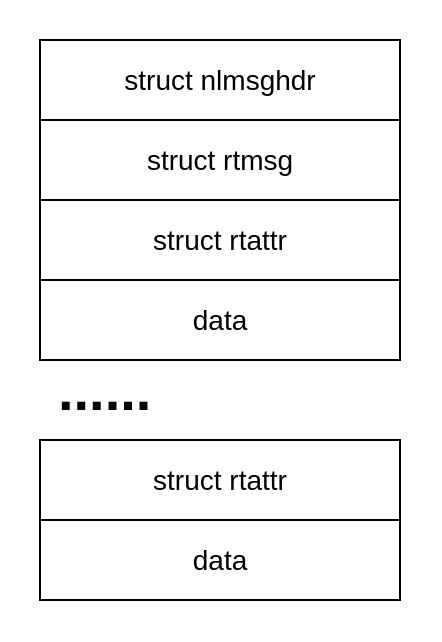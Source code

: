 <mxfile>
    <diagram id="3QN9tkfxjbScaJ8n4eIY" name="a_route">
        <mxGraphModel dx="766" dy="541" grid="1" gridSize="10" guides="1" tooltips="1" connect="1" arrows="1" fold="1" page="1" pageScale="1" pageWidth="827" pageHeight="1169" background="#ffffff" math="0" shadow="0">
            <root>
                <mxCell id="0"/>
                <mxCell id="1" parent="0"/>
                <mxCell id="SOXYIgs0sn6xJ-toiQTK-9" value="" style="rounded=0;whiteSpace=wrap;html=1;fontSize=22;fontColor=#000000;labelBackgroundColor=none;fillColor=#FFFFFF;strokeColor=none;" vertex="1" parent="1">
                    <mxGeometry x="260" y="100" width="220" height="320" as="geometry"/>
                </mxCell>
                <mxCell id="SOXYIgs0sn6xJ-toiQTK-1" value="&lt;font style=&quot;font-size: 14px;&quot;&gt;struct nlmsghdr&lt;/font&gt;" style="rounded=0;whiteSpace=wrap;html=1;strokeColor=#000000;fillColor=#FFFFFF;fontColor=#000000;" vertex="1" parent="1">
                    <mxGeometry x="280" y="120" width="180" height="40" as="geometry"/>
                </mxCell>
                <mxCell id="SOXYIgs0sn6xJ-toiQTK-2" value="&lt;font style=&quot;font-size: 14px;&quot;&gt;struct rtmsg&lt;/font&gt;" style="rounded=0;whiteSpace=wrap;html=1;strokeColor=#000000;fillColor=#FFFFFF;fontColor=#000000;" vertex="1" parent="1">
                    <mxGeometry x="280" y="160" width="180" height="40" as="geometry"/>
                </mxCell>
                <mxCell id="SOXYIgs0sn6xJ-toiQTK-3" value="&lt;font style=&quot;font-size: 14px;&quot;&gt;struct rtattr&lt;/font&gt;" style="rounded=0;whiteSpace=wrap;html=1;strokeColor=#000000;fillColor=#FFFFFF;fontColor=#000000;" vertex="1" parent="1">
                    <mxGeometry x="280" y="200" width="180" height="40" as="geometry"/>
                </mxCell>
                <mxCell id="SOXYIgs0sn6xJ-toiQTK-4" value="&lt;font style=&quot;font-size: 14px;&quot;&gt;data&lt;/font&gt;" style="rounded=0;whiteSpace=wrap;html=1;strokeColor=#000000;fillColor=#FFFFFF;fontColor=#000000;" vertex="1" parent="1">
                    <mxGeometry x="280" y="240" width="180" height="40" as="geometry"/>
                </mxCell>
                <mxCell id="SOXYIgs0sn6xJ-toiQTK-5" value="&lt;font style=&quot;font-size: 14px;&quot;&gt;struct rtattr&lt;/font&gt;" style="rounded=0;whiteSpace=wrap;html=1;strokeColor=#000000;fillColor=#FFFFFF;fontColor=#000000;" vertex="1" parent="1">
                    <mxGeometry x="280" y="320" width="180" height="40" as="geometry"/>
                </mxCell>
                <mxCell id="SOXYIgs0sn6xJ-toiQTK-6" value="&lt;font style=&quot;font-size: 14px;&quot;&gt;data&lt;/font&gt;" style="rounded=0;whiteSpace=wrap;html=1;strokeColor=#000000;fillColor=#FFFFFF;fontColor=#000000;" vertex="1" parent="1">
                    <mxGeometry x="280" y="360" width="180" height="40" as="geometry"/>
                </mxCell>
                <mxCell id="SOXYIgs0sn6xJ-toiQTK-7" value="&lt;font size=&quot;1&quot; color=&quot;#000000&quot;&gt;&lt;b style=&quot;font-size: 28px;&quot;&gt;......&lt;/b&gt;&lt;/font&gt;" style="text;html=1;strokeColor=none;fillColor=none;align=left;verticalAlign=middle;whiteSpace=wrap;rounded=0;" vertex="1" parent="1">
                    <mxGeometry x="287" y="280" width="60" height="30" as="geometry"/>
                </mxCell>
            </root>
        </mxGraphModel>
    </diagram>
    <diagram id="LkUhHcD9z5GdynpJ2Ea7" name="routing_table">
        <mxGraphModel dx="766" dy="541" grid="1" gridSize="10" guides="1" tooltips="1" connect="1" arrows="1" fold="1" page="1" pageScale="1" pageWidth="827" pageHeight="1169" background="#ffffff" math="0" shadow="0">
            <root>
                <mxCell id="0"/>
                <mxCell id="1" parent="0"/>
                <mxCell id="KE2HAYtQefeGD462-hhi-1" value="" style="rounded=0;whiteSpace=wrap;html=1;fontSize=18;fillColor=#FFFFFF;strokeColor=none;" vertex="1" parent="1">
                    <mxGeometry x="20" y="80" width="660" height="380" as="geometry"/>
                </mxCell>
                <mxCell id="KE2HAYtQefeGD462-hhi-2" value="&lt;font style=&quot;font-size: 14px;&quot;&gt;struct nlmsghdr&lt;/font&gt;" style="rounded=0;whiteSpace=wrap;html=1;strokeColor=#000000;fillColor=#FFFFFF;fontColor=#000000;" vertex="1" parent="1">
                    <mxGeometry x="40" y="160" width="180" height="40" as="geometry"/>
                </mxCell>
                <mxCell id="KE2HAYtQefeGD462-hhi-3" value="&lt;font style=&quot;font-size: 14px;&quot;&gt;struct rtmsg&lt;/font&gt;" style="rounded=0;whiteSpace=wrap;html=1;strokeColor=#000000;fillColor=#FFFFFF;fontColor=#000000;" vertex="1" parent="1">
                    <mxGeometry x="40" y="200" width="180" height="40" as="geometry"/>
                </mxCell>
                <mxCell id="KE2HAYtQefeGD462-hhi-4" value="&lt;font style=&quot;font-size: 18px;&quot;&gt;&lt;b style=&quot;&quot;&gt;&lt;font color=&quot;#000000&quot;&gt;RTNETLINK RoutingTable&lt;/font&gt;&lt;br&gt;&lt;/b&gt;&lt;/font&gt;" style="text;html=1;align=center;verticalAlign=middle;resizable=0;points=[];autosize=1;strokeColor=none;fillColor=none;fontSize=14;" vertex="1" parent="1">
                    <mxGeometry x="244" y="88" width="240" height="40" as="geometry"/>
                </mxCell>
                <mxCell id="KE2HAYtQefeGD462-hhi-5" value="&lt;font style=&quot;font-size: 14px;&quot;&gt;struct rtattr&lt;/font&gt;" style="rounded=0;whiteSpace=wrap;html=1;strokeColor=#000000;fillColor=#FFFFFF;fontColor=#000000;" vertex="1" parent="1">
                    <mxGeometry x="40" y="240" width="180" height="40" as="geometry"/>
                </mxCell>
                <mxCell id="KE2HAYtQefeGD462-hhi-6" value="&lt;font style=&quot;font-size: 14px;&quot;&gt;data&lt;/font&gt;" style="rounded=0;whiteSpace=wrap;html=1;strokeColor=#000000;fillColor=#FFFFFF;fontColor=#000000;" vertex="1" parent="1">
                    <mxGeometry x="40" y="280" width="180" height="40" as="geometry"/>
                </mxCell>
                <mxCell id="KE2HAYtQefeGD462-hhi-7" value="&lt;font style=&quot;font-size: 14px;&quot;&gt;struct rtattr&lt;/font&gt;" style="rounded=0;whiteSpace=wrap;html=1;strokeColor=#000000;fillColor=#FFFFFF;fontColor=#000000;" vertex="1" parent="1">
                    <mxGeometry x="40" y="360" width="180" height="40" as="geometry"/>
                </mxCell>
                <mxCell id="KE2HAYtQefeGD462-hhi-8" value="&lt;font style=&quot;font-size: 14px;&quot;&gt;data&lt;/font&gt;" style="rounded=0;whiteSpace=wrap;html=1;strokeColor=#000000;fillColor=#FFFFFF;fontColor=#000000;" vertex="1" parent="1">
                    <mxGeometry x="40" y="400" width="180" height="40" as="geometry"/>
                </mxCell>
                <mxCell id="KE2HAYtQefeGD462-hhi-9" value="&lt;font size=&quot;1&quot; color=&quot;#000000&quot;&gt;&lt;b style=&quot;font-size: 28px;&quot;&gt;......&lt;/b&gt;&lt;/font&gt;" style="text;html=1;strokeColor=none;fillColor=none;align=left;verticalAlign=middle;whiteSpace=wrap;rounded=0;" vertex="1" parent="1">
                    <mxGeometry x="47" y="320" width="60" height="30" as="geometry"/>
                </mxCell>
                <mxCell id="KE2HAYtQefeGD462-hhi-10" value="&lt;font style=&quot;font-size: 14px;&quot;&gt;struct nlmsghdr&lt;/font&gt;" style="rounded=0;whiteSpace=wrap;html=1;strokeColor=#000000;fillColor=#FFFFFF;fontColor=#000000;" vertex="1" parent="1">
                    <mxGeometry x="280" y="160" width="180" height="40" as="geometry"/>
                </mxCell>
                <mxCell id="KE2HAYtQefeGD462-hhi-11" value="&lt;font style=&quot;font-size: 14px;&quot;&gt;struct rtmsg&lt;/font&gt;" style="rounded=0;whiteSpace=wrap;html=1;strokeColor=#000000;fillColor=#FFFFFF;fontColor=#000000;" vertex="1" parent="1">
                    <mxGeometry x="280" y="200" width="180" height="40" as="geometry"/>
                </mxCell>
                <mxCell id="KE2HAYtQefeGD462-hhi-12" value="&lt;font style=&quot;font-size: 14px;&quot;&gt;struct rtattr&lt;/font&gt;" style="rounded=0;whiteSpace=wrap;html=1;strokeColor=#000000;fillColor=#FFFFFF;fontColor=#000000;" vertex="1" parent="1">
                    <mxGeometry x="280" y="240" width="180" height="40" as="geometry"/>
                </mxCell>
                <mxCell id="KE2HAYtQefeGD462-hhi-13" value="&lt;font style=&quot;font-size: 14px;&quot;&gt;data&lt;/font&gt;" style="rounded=0;whiteSpace=wrap;html=1;strokeColor=#000000;fillColor=#FFFFFF;fontColor=#000000;" vertex="1" parent="1">
                    <mxGeometry x="280" y="280" width="180" height="40" as="geometry"/>
                </mxCell>
                <mxCell id="KE2HAYtQefeGD462-hhi-14" value="&lt;font style=&quot;font-size: 14px;&quot;&gt;struct rtattr&lt;/font&gt;" style="rounded=0;whiteSpace=wrap;html=1;strokeColor=#000000;fillColor=#FFFFFF;fontColor=#000000;" vertex="1" parent="1">
                    <mxGeometry x="280" y="360" width="180" height="40" as="geometry"/>
                </mxCell>
                <mxCell id="KE2HAYtQefeGD462-hhi-15" value="&lt;font style=&quot;font-size: 14px;&quot;&gt;data&lt;/font&gt;" style="rounded=0;whiteSpace=wrap;html=1;strokeColor=#000000;fillColor=#FFFFFF;fontColor=#000000;" vertex="1" parent="1">
                    <mxGeometry x="280" y="400" width="180" height="40" as="geometry"/>
                </mxCell>
                <mxCell id="KE2HAYtQefeGD462-hhi-16" value="&lt;font size=&quot;1&quot; color=&quot;#000000&quot;&gt;&lt;b style=&quot;font-size: 28px;&quot;&gt;......&lt;/b&gt;&lt;/font&gt;" style="text;html=1;strokeColor=none;fillColor=none;align=left;verticalAlign=middle;whiteSpace=wrap;rounded=0;" vertex="1" parent="1">
                    <mxGeometry x="287" y="320" width="60" height="30" as="geometry"/>
                </mxCell>
                <mxCell id="KE2HAYtQefeGD462-hhi-17" value="&lt;font size=&quot;1&quot; color=&quot;#000000&quot;&gt;&lt;b style=&quot;font-size: 22px;&quot;&gt;......&lt;/b&gt;&lt;/font&gt;" style="text;html=1;strokeColor=none;fillColor=none;align=left;verticalAlign=middle;whiteSpace=wrap;rounded=0;" vertex="1" parent="1">
                    <mxGeometry x="228" y="260" width="47" height="30" as="geometry"/>
                </mxCell>
                <mxCell id="KE2HAYtQefeGD462-hhi-18" value="&lt;font style=&quot;font-size: 14px;&quot;&gt;struct nlmsghdr&lt;br&gt;(NLMSG_DONE)&lt;/font&gt;" style="rounded=0;whiteSpace=wrap;html=1;strokeColor=#000000;fillColor=#FFFFFF;fontColor=#000000;" vertex="1" parent="1">
                    <mxGeometry x="480" y="160" width="180" height="60" as="geometry"/>
                </mxCell>
            </root>
        </mxGraphModel>
    </diagram>
    <diagram id="7yg8yFK51GN7CsYEEDEZ" name="rtnetlink_msg">
        <mxGraphModel dx="766" dy="541" grid="1" gridSize="10" guides="1" tooltips="1" connect="1" arrows="1" fold="1" page="1" pageScale="1" pageWidth="827" pageHeight="1169" background="#ffffff" math="0" shadow="0">
            <root>
                <mxCell id="0"/>
                <mxCell id="1" parent="0"/>
                <mxCell id="_QPycehEyyt6gyCMYl1f-1" value="" style="rounded=0;whiteSpace=wrap;html=1;fontSize=18;fillColor=#FFFFFF;strokeColor=none;" parent="1" vertex="1">
                    <mxGeometry x="80" y="80" width="440" height="120" as="geometry"/>
                </mxCell>
                <mxCell id="_QPycehEyyt6gyCMYl1f-2" value="&lt;font style=&quot;font-size: 14px;&quot;&gt;struct nlmsghdr&lt;/font&gt;" style="rounded=0;whiteSpace=wrap;html=1;strokeColor=#000000;fillColor=#FFFFFF;fontColor=#000000;" parent="1" vertex="1">
                    <mxGeometry x="100" y="140" width="200" height="40" as="geometry"/>
                </mxCell>
                <mxCell id="_QPycehEyyt6gyCMYl1f-3" value="&lt;font style=&quot;font-size: 14px;&quot;&gt;struct rtmsg&lt;/font&gt;" style="rounded=0;whiteSpace=wrap;html=1;strokeColor=#000000;fillColor=#FFFFFF;fontColor=#000000;" parent="1" vertex="1">
                    <mxGeometry x="300" y="140" width="200" height="40" as="geometry"/>
                </mxCell>
                <mxCell id="_QPycehEyyt6gyCMYl1f-4" value="&lt;font style=&quot;font-size: 18px;&quot;&gt;&lt;b style=&quot;&quot;&gt;&lt;font color=&quot;#000000&quot;&gt;RTNETLINK Request Message&lt;/font&gt;&lt;br&gt;&lt;/b&gt;&lt;/font&gt;" style="text;html=1;align=center;verticalAlign=middle;resizable=0;points=[];autosize=1;strokeColor=none;fillColor=none;fontSize=14;" parent="1" vertex="1">
                    <mxGeometry x="147" y="88" width="280" height="40" as="geometry"/>
                </mxCell>
            </root>
        </mxGraphModel>
    </diagram>
    <diagram id="i7B2Dx6WDnP0a0ZuUtkY" name="netlink_msg">
        <mxGraphModel dx="766" dy="541" grid="1" gridSize="10" guides="1" tooltips="1" connect="1" arrows="1" fold="1" page="1" pageScale="1" pageWidth="827" pageHeight="1169" math="0" shadow="0">
            <root>
                <mxCell id="0"/>
                <mxCell id="1" parent="0"/>
                <mxCell id="5" value="" style="rounded=0;whiteSpace=wrap;html=1;fontSize=18;fillColor=#FFFFFF;strokeColor=none;" parent="1" vertex="1">
                    <mxGeometry x="100" y="100" width="440" height="320" as="geometry"/>
                </mxCell>
                <mxCell id="2" value="&lt;font style=&quot;font-size: 14px;&quot;&gt;struct nlmsghdr&lt;br&gt;(.nlmsg_flags=NLM_F_MULTI)&lt;/font&gt;" style="rounded=0;whiteSpace=wrap;html=1;strokeColor=#000000;fillColor=#FFFFFF;fontColor=#000000;" parent="1" vertex="1">
                    <mxGeometry x="120" y="160" width="200" height="50" as="geometry"/>
                </mxCell>
                <mxCell id="3" value="&lt;font style=&quot;font-size: 14px;&quot;&gt;payload&lt;/font&gt;" style="rounded=0;whiteSpace=wrap;html=1;strokeColor=#000000;fillColor=#FFFFFF;fontColor=#000000;" parent="1" vertex="1">
                    <mxGeometry x="320" y="160" width="200" height="50" as="geometry"/>
                </mxCell>
                <mxCell id="4" value="&lt;font style=&quot;font-size: 18px;&quot;&gt;&lt;b style=&quot;&quot;&gt;&lt;font color=&quot;#000000&quot;&gt;NETLINK message format&lt;/font&gt;&lt;br&gt;&lt;/b&gt;&lt;/font&gt;" style="text;html=1;align=center;verticalAlign=middle;resizable=0;points=[];autosize=1;strokeColor=none;fillColor=none;fontSize=14;" parent="1" vertex="1">
                    <mxGeometry x="187" y="108" width="240" height="40" as="geometry"/>
                </mxCell>
                <mxCell id="TDfU1d-AgODv6jRfEN_t-5" value="&lt;font style=&quot;font-size: 14px;&quot;&gt;struct nlmsghdr&lt;br&gt;(.nlmsg_flags=NLM_F_MULTI)&lt;/font&gt;" style="rounded=0;whiteSpace=wrap;html=1;strokeColor=#000000;fillColor=#FFFFFF;fontColor=#000000;" vertex="1" parent="1">
                    <mxGeometry x="120" y="260" width="200" height="50" as="geometry"/>
                </mxCell>
                <mxCell id="TDfU1d-AgODv6jRfEN_t-6" value="&lt;font style=&quot;font-size: 14px;&quot;&gt;payload&lt;/font&gt;" style="rounded=0;whiteSpace=wrap;html=1;strokeColor=#000000;fillColor=#FFFFFF;fontColor=#000000;" vertex="1" parent="1">
                    <mxGeometry x="320" y="260" width="200" height="50" as="geometry"/>
                </mxCell>
                <mxCell id="TDfU1d-AgODv6jRfEN_t-7" value="&lt;font style=&quot;font-size: 14px;&quot;&gt;struct nlmsghdr&lt;br&gt;(.nlmsg_type=NLMSG_DONE)&lt;/font&gt;" style="rounded=0;whiteSpace=wrap;html=1;strokeColor=#000000;fillColor=#FFFFFF;fontColor=#000000;" vertex="1" parent="1">
                    <mxGeometry x="120" y="330" width="200" height="50" as="geometry"/>
                </mxCell>
                <mxCell id="TDfU1d-AgODv6jRfEN_t-9" value="&lt;font style=&quot;font-size: 24px;&quot;&gt;......&lt;/font&gt;" style="text;html=1;strokeColor=none;fillColor=none;align=center;verticalAlign=middle;whiteSpace=wrap;rounded=0;fontSize=12;fontColor=#000000;" vertex="1" parent="1">
                    <mxGeometry x="120" y="212" width="60" height="30" as="geometry"/>
                </mxCell>
            </root>
        </mxGraphModel>
    </diagram>
</mxfile>